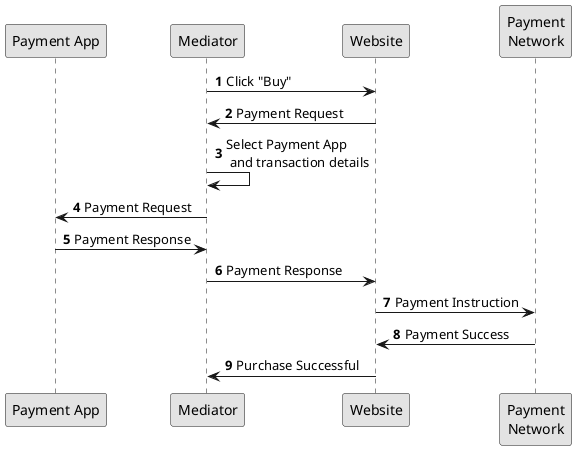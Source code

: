 @startuml

skinparam monochrome true
skinparam defaultFontStyle bold

autonumber

        participant "Payment App" as app
        participant "Mediator" as ua
		participant "Website" as site
		participant "Payment\nNetwork" as net
		
ua 	 	-> site			: Click "Buy"
site	-> ua	 		: Payment Request
ua		-> ua			: Select Payment App \n and transaction details
ua	 	-> app			: Payment Request
app		-> ua			: Payment Response
ua		-> site			: Payment Response
site	-> net			: Payment Instruction
net		-> site			: Payment Success
site	-> ua			: Purchase Successful

@enduml